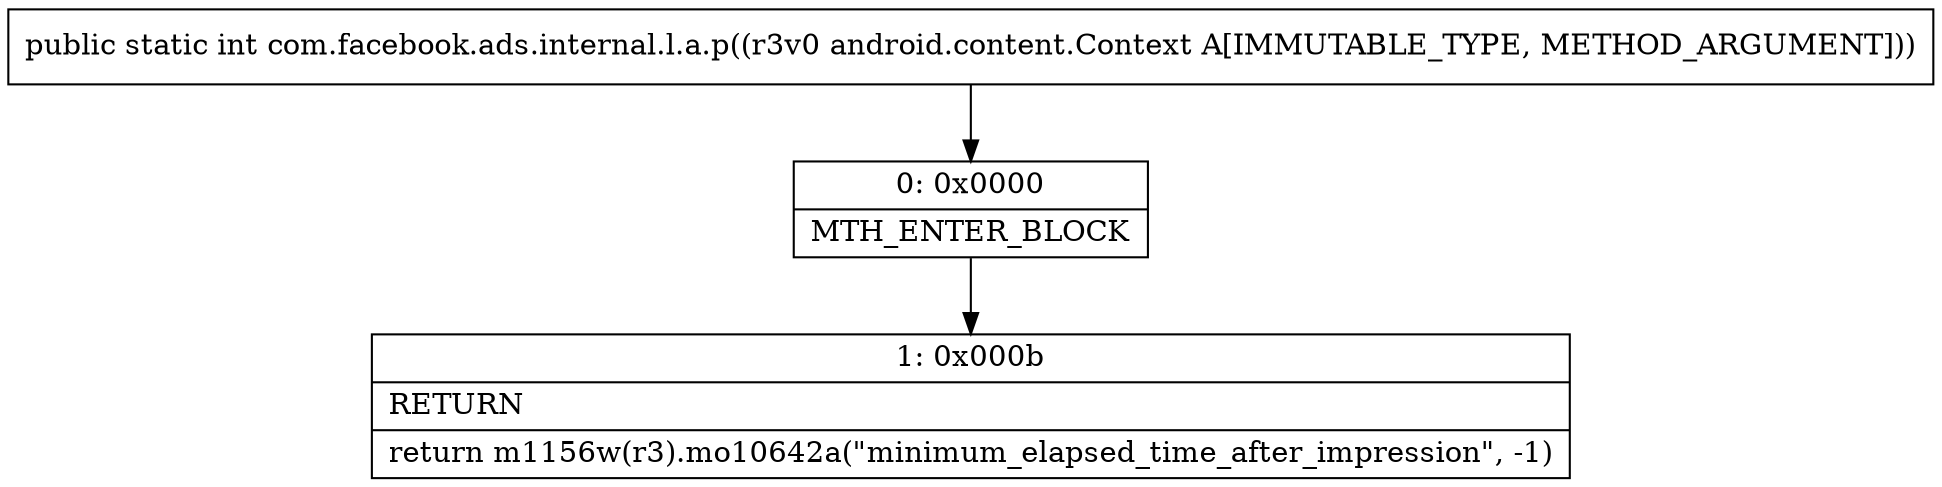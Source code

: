 digraph "CFG forcom.facebook.ads.internal.l.a.p(Landroid\/content\/Context;)I" {
Node_0 [shape=record,label="{0\:\ 0x0000|MTH_ENTER_BLOCK\l}"];
Node_1 [shape=record,label="{1\:\ 0x000b|RETURN\l|return m1156w(r3).mo10642a(\"minimum_elapsed_time_after_impression\", \-1)\l}"];
MethodNode[shape=record,label="{public static int com.facebook.ads.internal.l.a.p((r3v0 android.content.Context A[IMMUTABLE_TYPE, METHOD_ARGUMENT])) }"];
MethodNode -> Node_0;
Node_0 -> Node_1;
}

